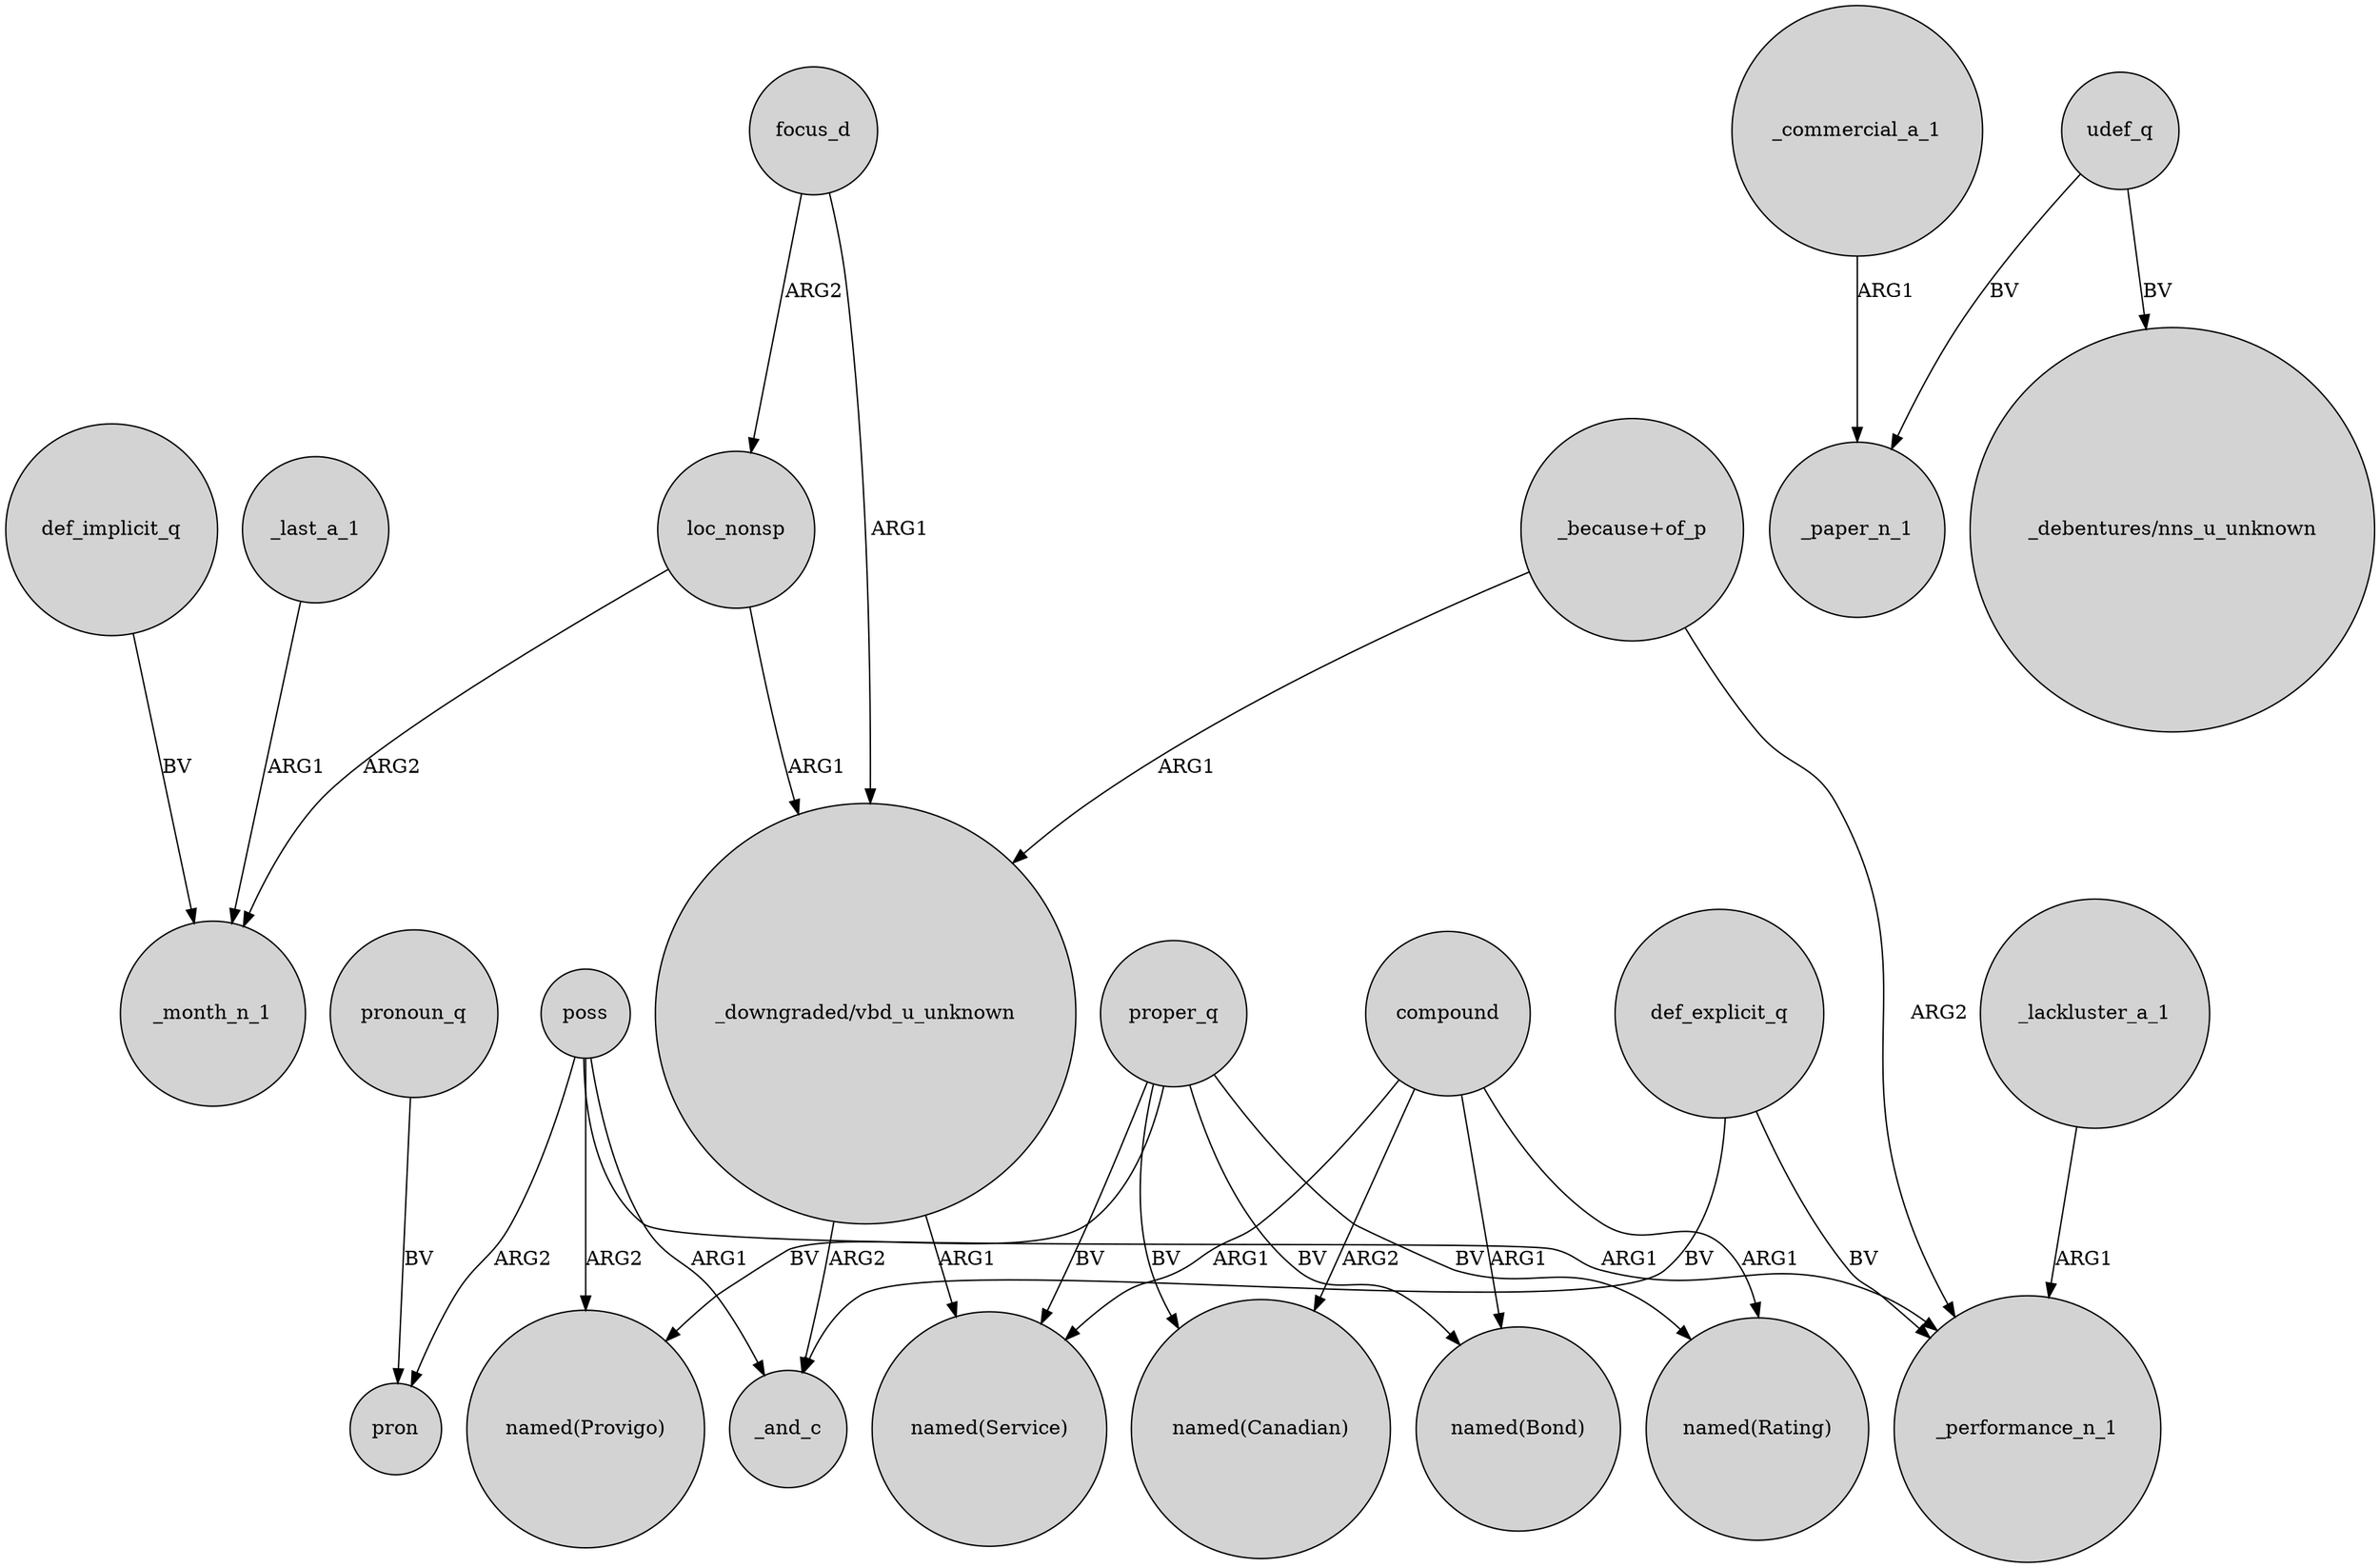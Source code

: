 digraph {
	node [shape=circle style=filled]
	focus_d -> loc_nonsp [label=ARG2]
	def_implicit_q -> _month_n_1 [label=BV]
	proper_q -> "named(Bond)" [label=BV]
	poss -> "named(Provigo)" [label=ARG2]
	poss -> pron [label=ARG2]
	poss -> _and_c [label=ARG1]
	proper_q -> "named(Rating)" [label=BV]
	def_explicit_q -> _and_c [label=BV]
	compound -> "named(Rating)" [label=ARG1]
	compound -> "named(Bond)" [label=ARG1]
	compound -> "named(Canadian)" [label=ARG2]
	proper_q -> "named(Canadian)" [label=BV]
	compound -> "named(Service)" [label=ARG1]
	pronoun_q -> pron [label=BV]
	def_explicit_q -> _performance_n_1 [label=BV]
	poss -> _performance_n_1 [label=ARG1]
	loc_nonsp -> "_downgraded/vbd_u_unknown" [label=ARG1]
	"_downgraded/vbd_u_unknown" -> "named(Service)" [label=ARG1]
	proper_q -> "named(Service)" [label=BV]
	_commercial_a_1 -> _paper_n_1 [label=ARG1]
	udef_q -> "_debentures/nns_u_unknown" [label=BV]
	udef_q -> _paper_n_1 [label=BV]
	_last_a_1 -> _month_n_1 [label=ARG1]
	"_downgraded/vbd_u_unknown" -> _and_c [label=ARG2]
	loc_nonsp -> _month_n_1 [label=ARG2]
	"_because+of_p" -> "_downgraded/vbd_u_unknown" [label=ARG1]
	proper_q -> "named(Provigo)" [label=BV]
	focus_d -> "_downgraded/vbd_u_unknown" [label=ARG1]
	_lackluster_a_1 -> _performance_n_1 [label=ARG1]
	"_because+of_p" -> _performance_n_1 [label=ARG2]
}
